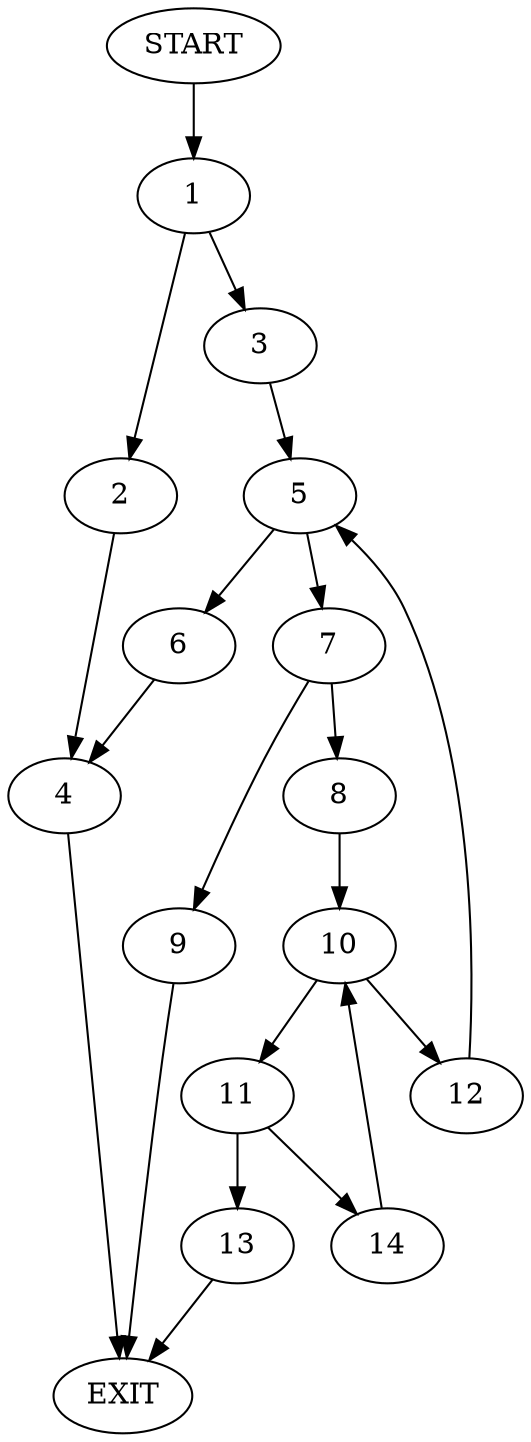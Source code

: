 digraph {
0 [label="START"]
15 [label="EXIT"]
0 -> 1
1 -> 2
1 -> 3
2 -> 4
3 -> 5
4 -> 15
5 -> 6
5 -> 7
7 -> 8
7 -> 9
6 -> 4
8 -> 10
9 -> 15
10 -> 11
10 -> 12
11 -> 13
11 -> 14
12 -> 5
14 -> 10
13 -> 15
}
